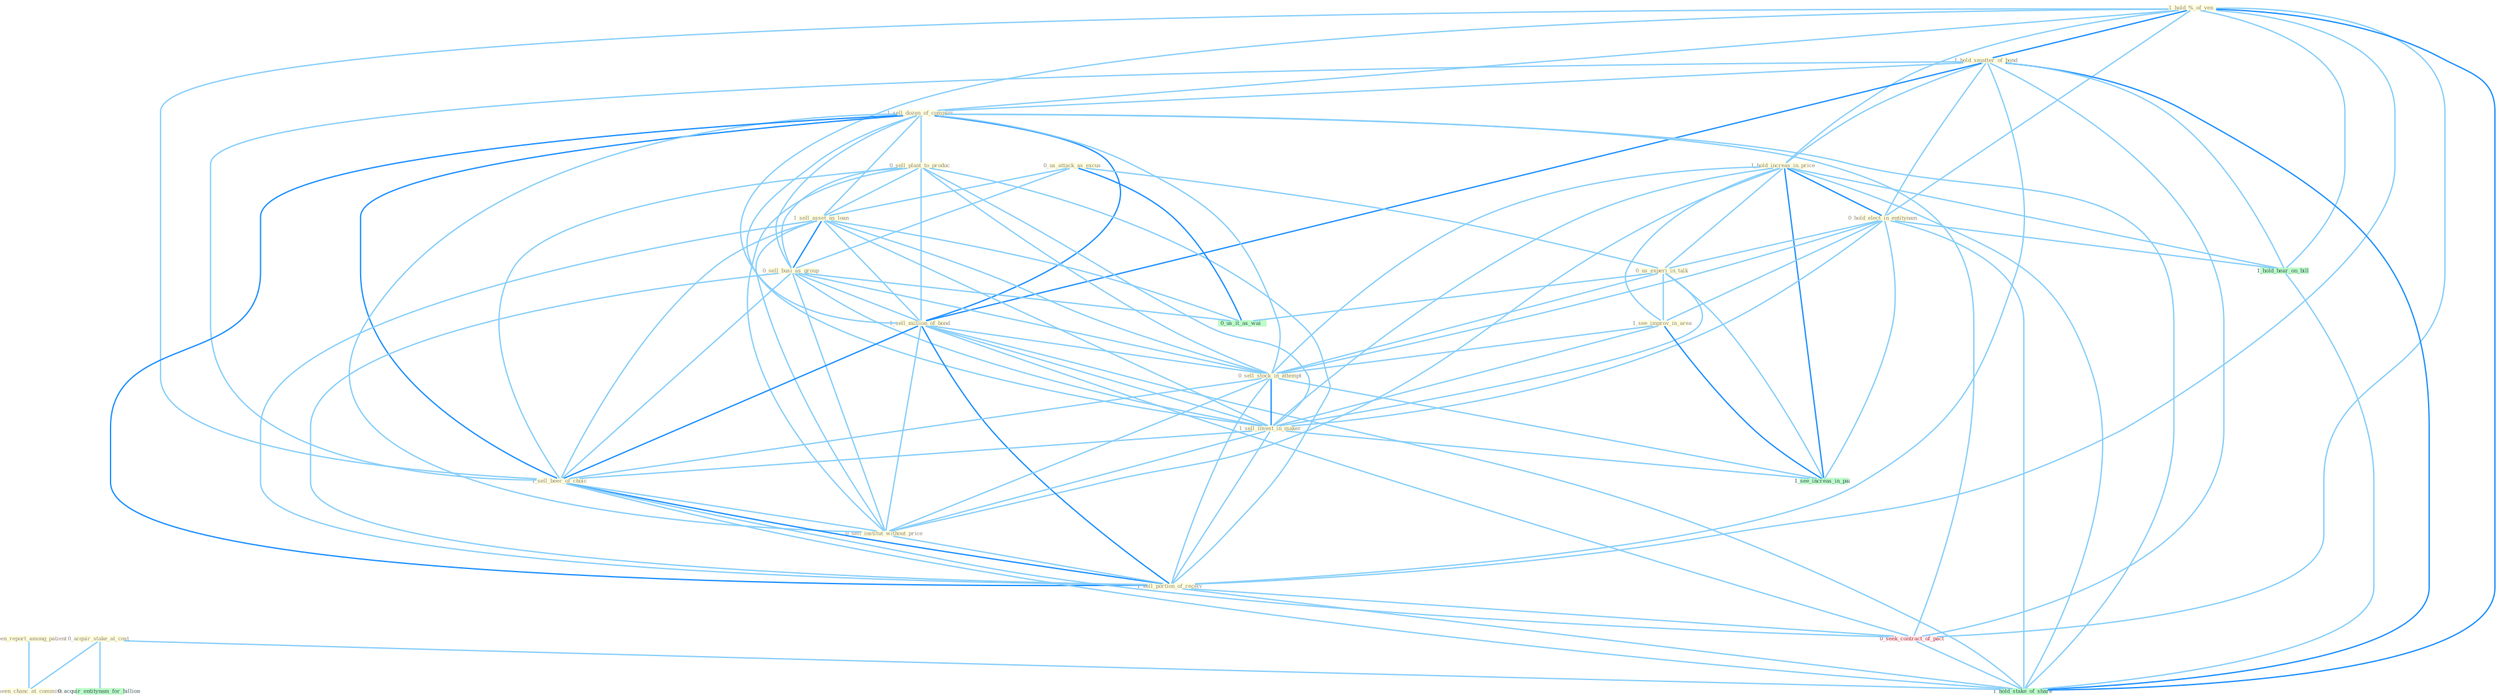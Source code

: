 Graph G{ 
    node
    [shape=polygon,style=filled,width=.5,height=.06,color="#BDFCC9",fixedsize=true,fontsize=4,
    fontcolor="#2f4f4f"];
    {node
    [color="#ffffe0", fontcolor="#8b7d6b"] "0_acquir_stake_at_cost " "0_seen_report_among_patient " "1_hold_%_of_yen " "1_hold_smatter_of_bond " "1_sell_dozen_of_compani " "1_hold_increas_in_price " "0_sell_plant_to_produc " "0_hold_elect_in_entitynam " "0_us_attack_as_excus " "0_us_experi_in_talk " "1_sell_asset_as_loan " "0_sell_busi_as_group " "1_seen_chanc_at_commiss " "1_see_improv_in_area " "1_sell_million_of_bond " "0_sell_stock_in_attempt " "1_sell_invest_in_maker " "1_sell_beer_of_choic " "0_sell_institut_without_price " "1_sell_portion_of_receiv "}
{node [color="#fff0f5", fontcolor="#b22222"] "0_seek_contract_of_pact "}
edge [color="#B0E2FF"];

	"0_acquir_stake_at_cost " -- "1_seen_chanc_at_commiss " [w="1", color="#87cefa" ];
	"0_acquir_stake_at_cost " -- "0_acquir_entitynam_for_billion " [w="1", color="#87cefa" ];
	"0_acquir_stake_at_cost " -- "1_hold_stake_of_share " [w="1", color="#87cefa" ];
	"0_seen_report_among_patient " -- "1_seen_chanc_at_commiss " [w="1", color="#87cefa" ];
	"1_hold_%_of_yen " -- "1_hold_smatter_of_bond " [w="2", color="#1e90ff" , len=0.8];
	"1_hold_%_of_yen " -- "1_sell_dozen_of_compani " [w="1", color="#87cefa" ];
	"1_hold_%_of_yen " -- "1_hold_increas_in_price " [w="1", color="#87cefa" ];
	"1_hold_%_of_yen " -- "0_hold_elect_in_entitynam " [w="1", color="#87cefa" ];
	"1_hold_%_of_yen " -- "1_sell_million_of_bond " [w="1", color="#87cefa" ];
	"1_hold_%_of_yen " -- "1_sell_beer_of_choic " [w="1", color="#87cefa" ];
	"1_hold_%_of_yen " -- "1_sell_portion_of_receiv " [w="1", color="#87cefa" ];
	"1_hold_%_of_yen " -- "0_seek_contract_of_pact " [w="1", color="#87cefa" ];
	"1_hold_%_of_yen " -- "1_hold_hear_on_bill " [w="1", color="#87cefa" ];
	"1_hold_%_of_yen " -- "1_hold_stake_of_share " [w="2", color="#1e90ff" , len=0.8];
	"1_hold_smatter_of_bond " -- "1_sell_dozen_of_compani " [w="1", color="#87cefa" ];
	"1_hold_smatter_of_bond " -- "1_hold_increas_in_price " [w="1", color="#87cefa" ];
	"1_hold_smatter_of_bond " -- "0_hold_elect_in_entitynam " [w="1", color="#87cefa" ];
	"1_hold_smatter_of_bond " -- "1_sell_million_of_bond " [w="2", color="#1e90ff" , len=0.8];
	"1_hold_smatter_of_bond " -- "1_sell_beer_of_choic " [w="1", color="#87cefa" ];
	"1_hold_smatter_of_bond " -- "1_sell_portion_of_receiv " [w="1", color="#87cefa" ];
	"1_hold_smatter_of_bond " -- "0_seek_contract_of_pact " [w="1", color="#87cefa" ];
	"1_hold_smatter_of_bond " -- "1_hold_hear_on_bill " [w="1", color="#87cefa" ];
	"1_hold_smatter_of_bond " -- "1_hold_stake_of_share " [w="2", color="#1e90ff" , len=0.8];
	"1_sell_dozen_of_compani " -- "0_sell_plant_to_produc " [w="1", color="#87cefa" ];
	"1_sell_dozen_of_compani " -- "1_sell_asset_as_loan " [w="1", color="#87cefa" ];
	"1_sell_dozen_of_compani " -- "0_sell_busi_as_group " [w="1", color="#87cefa" ];
	"1_sell_dozen_of_compani " -- "1_sell_million_of_bond " [w="2", color="#1e90ff" , len=0.8];
	"1_sell_dozen_of_compani " -- "0_sell_stock_in_attempt " [w="1", color="#87cefa" ];
	"1_sell_dozen_of_compani " -- "1_sell_invest_in_maker " [w="1", color="#87cefa" ];
	"1_sell_dozen_of_compani " -- "1_sell_beer_of_choic " [w="2", color="#1e90ff" , len=0.8];
	"1_sell_dozen_of_compani " -- "0_sell_institut_without_price " [w="1", color="#87cefa" ];
	"1_sell_dozen_of_compani " -- "1_sell_portion_of_receiv " [w="2", color="#1e90ff" , len=0.8];
	"1_sell_dozen_of_compani " -- "0_seek_contract_of_pact " [w="1", color="#87cefa" ];
	"1_sell_dozen_of_compani " -- "1_hold_stake_of_share " [w="1", color="#87cefa" ];
	"1_hold_increas_in_price " -- "0_hold_elect_in_entitynam " [w="2", color="#1e90ff" , len=0.8];
	"1_hold_increas_in_price " -- "0_us_experi_in_talk " [w="1", color="#87cefa" ];
	"1_hold_increas_in_price " -- "1_see_improv_in_area " [w="1", color="#87cefa" ];
	"1_hold_increas_in_price " -- "0_sell_stock_in_attempt " [w="1", color="#87cefa" ];
	"1_hold_increas_in_price " -- "1_sell_invest_in_maker " [w="1", color="#87cefa" ];
	"1_hold_increas_in_price " -- "0_sell_institut_without_price " [w="1", color="#87cefa" ];
	"1_hold_increas_in_price " -- "1_see_increas_in_pai " [w="2", color="#1e90ff" , len=0.8];
	"1_hold_increas_in_price " -- "1_hold_hear_on_bill " [w="1", color="#87cefa" ];
	"1_hold_increas_in_price " -- "1_hold_stake_of_share " [w="1", color="#87cefa" ];
	"0_sell_plant_to_produc " -- "1_sell_asset_as_loan " [w="1", color="#87cefa" ];
	"0_sell_plant_to_produc " -- "0_sell_busi_as_group " [w="1", color="#87cefa" ];
	"0_sell_plant_to_produc " -- "1_sell_million_of_bond " [w="1", color="#87cefa" ];
	"0_sell_plant_to_produc " -- "0_sell_stock_in_attempt " [w="1", color="#87cefa" ];
	"0_sell_plant_to_produc " -- "1_sell_invest_in_maker " [w="1", color="#87cefa" ];
	"0_sell_plant_to_produc " -- "1_sell_beer_of_choic " [w="1", color="#87cefa" ];
	"0_sell_plant_to_produc " -- "0_sell_institut_without_price " [w="1", color="#87cefa" ];
	"0_sell_plant_to_produc " -- "1_sell_portion_of_receiv " [w="1", color="#87cefa" ];
	"0_hold_elect_in_entitynam " -- "0_us_experi_in_talk " [w="1", color="#87cefa" ];
	"0_hold_elect_in_entitynam " -- "1_see_improv_in_area " [w="1", color="#87cefa" ];
	"0_hold_elect_in_entitynam " -- "0_sell_stock_in_attempt " [w="1", color="#87cefa" ];
	"0_hold_elect_in_entitynam " -- "1_sell_invest_in_maker " [w="1", color="#87cefa" ];
	"0_hold_elect_in_entitynam " -- "1_see_increas_in_pai " [w="1", color="#87cefa" ];
	"0_hold_elect_in_entitynam " -- "1_hold_hear_on_bill " [w="1", color="#87cefa" ];
	"0_hold_elect_in_entitynam " -- "1_hold_stake_of_share " [w="1", color="#87cefa" ];
	"0_us_attack_as_excus " -- "0_us_experi_in_talk " [w="1", color="#87cefa" ];
	"0_us_attack_as_excus " -- "1_sell_asset_as_loan " [w="1", color="#87cefa" ];
	"0_us_attack_as_excus " -- "0_sell_busi_as_group " [w="1", color="#87cefa" ];
	"0_us_attack_as_excus " -- "0_us_it_as_wai " [w="2", color="#1e90ff" , len=0.8];
	"0_us_experi_in_talk " -- "1_see_improv_in_area " [w="1", color="#87cefa" ];
	"0_us_experi_in_talk " -- "0_sell_stock_in_attempt " [w="1", color="#87cefa" ];
	"0_us_experi_in_talk " -- "1_sell_invest_in_maker " [w="1", color="#87cefa" ];
	"0_us_experi_in_talk " -- "0_us_it_as_wai " [w="1", color="#87cefa" ];
	"0_us_experi_in_talk " -- "1_see_increas_in_pai " [w="1", color="#87cefa" ];
	"1_sell_asset_as_loan " -- "0_sell_busi_as_group " [w="2", color="#1e90ff" , len=0.8];
	"1_sell_asset_as_loan " -- "1_sell_million_of_bond " [w="1", color="#87cefa" ];
	"1_sell_asset_as_loan " -- "0_sell_stock_in_attempt " [w="1", color="#87cefa" ];
	"1_sell_asset_as_loan " -- "1_sell_invest_in_maker " [w="1", color="#87cefa" ];
	"1_sell_asset_as_loan " -- "1_sell_beer_of_choic " [w="1", color="#87cefa" ];
	"1_sell_asset_as_loan " -- "0_sell_institut_without_price " [w="1", color="#87cefa" ];
	"1_sell_asset_as_loan " -- "1_sell_portion_of_receiv " [w="1", color="#87cefa" ];
	"1_sell_asset_as_loan " -- "0_us_it_as_wai " [w="1", color="#87cefa" ];
	"0_sell_busi_as_group " -- "1_sell_million_of_bond " [w="1", color="#87cefa" ];
	"0_sell_busi_as_group " -- "0_sell_stock_in_attempt " [w="1", color="#87cefa" ];
	"0_sell_busi_as_group " -- "1_sell_invest_in_maker " [w="1", color="#87cefa" ];
	"0_sell_busi_as_group " -- "1_sell_beer_of_choic " [w="1", color="#87cefa" ];
	"0_sell_busi_as_group " -- "0_sell_institut_without_price " [w="1", color="#87cefa" ];
	"0_sell_busi_as_group " -- "1_sell_portion_of_receiv " [w="1", color="#87cefa" ];
	"0_sell_busi_as_group " -- "0_us_it_as_wai " [w="1", color="#87cefa" ];
	"1_see_improv_in_area " -- "0_sell_stock_in_attempt " [w="1", color="#87cefa" ];
	"1_see_improv_in_area " -- "1_sell_invest_in_maker " [w="1", color="#87cefa" ];
	"1_see_improv_in_area " -- "1_see_increas_in_pai " [w="2", color="#1e90ff" , len=0.8];
	"1_sell_million_of_bond " -- "0_sell_stock_in_attempt " [w="1", color="#87cefa" ];
	"1_sell_million_of_bond " -- "1_sell_invest_in_maker " [w="1", color="#87cefa" ];
	"1_sell_million_of_bond " -- "1_sell_beer_of_choic " [w="2", color="#1e90ff" , len=0.8];
	"1_sell_million_of_bond " -- "0_sell_institut_without_price " [w="1", color="#87cefa" ];
	"1_sell_million_of_bond " -- "1_sell_portion_of_receiv " [w="2", color="#1e90ff" , len=0.8];
	"1_sell_million_of_bond " -- "0_seek_contract_of_pact " [w="1", color="#87cefa" ];
	"1_sell_million_of_bond " -- "1_hold_stake_of_share " [w="1", color="#87cefa" ];
	"0_sell_stock_in_attempt " -- "1_sell_invest_in_maker " [w="2", color="#1e90ff" , len=0.8];
	"0_sell_stock_in_attempt " -- "1_sell_beer_of_choic " [w="1", color="#87cefa" ];
	"0_sell_stock_in_attempt " -- "0_sell_institut_without_price " [w="1", color="#87cefa" ];
	"0_sell_stock_in_attempt " -- "1_sell_portion_of_receiv " [w="1", color="#87cefa" ];
	"0_sell_stock_in_attempt " -- "1_see_increas_in_pai " [w="1", color="#87cefa" ];
	"1_sell_invest_in_maker " -- "1_sell_beer_of_choic " [w="1", color="#87cefa" ];
	"1_sell_invest_in_maker " -- "0_sell_institut_without_price " [w="1", color="#87cefa" ];
	"1_sell_invest_in_maker " -- "1_sell_portion_of_receiv " [w="1", color="#87cefa" ];
	"1_sell_invest_in_maker " -- "1_see_increas_in_pai " [w="1", color="#87cefa" ];
	"1_sell_beer_of_choic " -- "0_sell_institut_without_price " [w="1", color="#87cefa" ];
	"1_sell_beer_of_choic " -- "1_sell_portion_of_receiv " [w="2", color="#1e90ff" , len=0.8];
	"1_sell_beer_of_choic " -- "0_seek_contract_of_pact " [w="1", color="#87cefa" ];
	"1_sell_beer_of_choic " -- "1_hold_stake_of_share " [w="1", color="#87cefa" ];
	"0_sell_institut_without_price " -- "1_sell_portion_of_receiv " [w="1", color="#87cefa" ];
	"1_sell_portion_of_receiv " -- "0_seek_contract_of_pact " [w="1", color="#87cefa" ];
	"1_sell_portion_of_receiv " -- "1_hold_stake_of_share " [w="1", color="#87cefa" ];
	"0_seek_contract_of_pact " -- "1_hold_stake_of_share " [w="1", color="#87cefa" ];
	"1_hold_hear_on_bill " -- "1_hold_stake_of_share " [w="1", color="#87cefa" ];
}